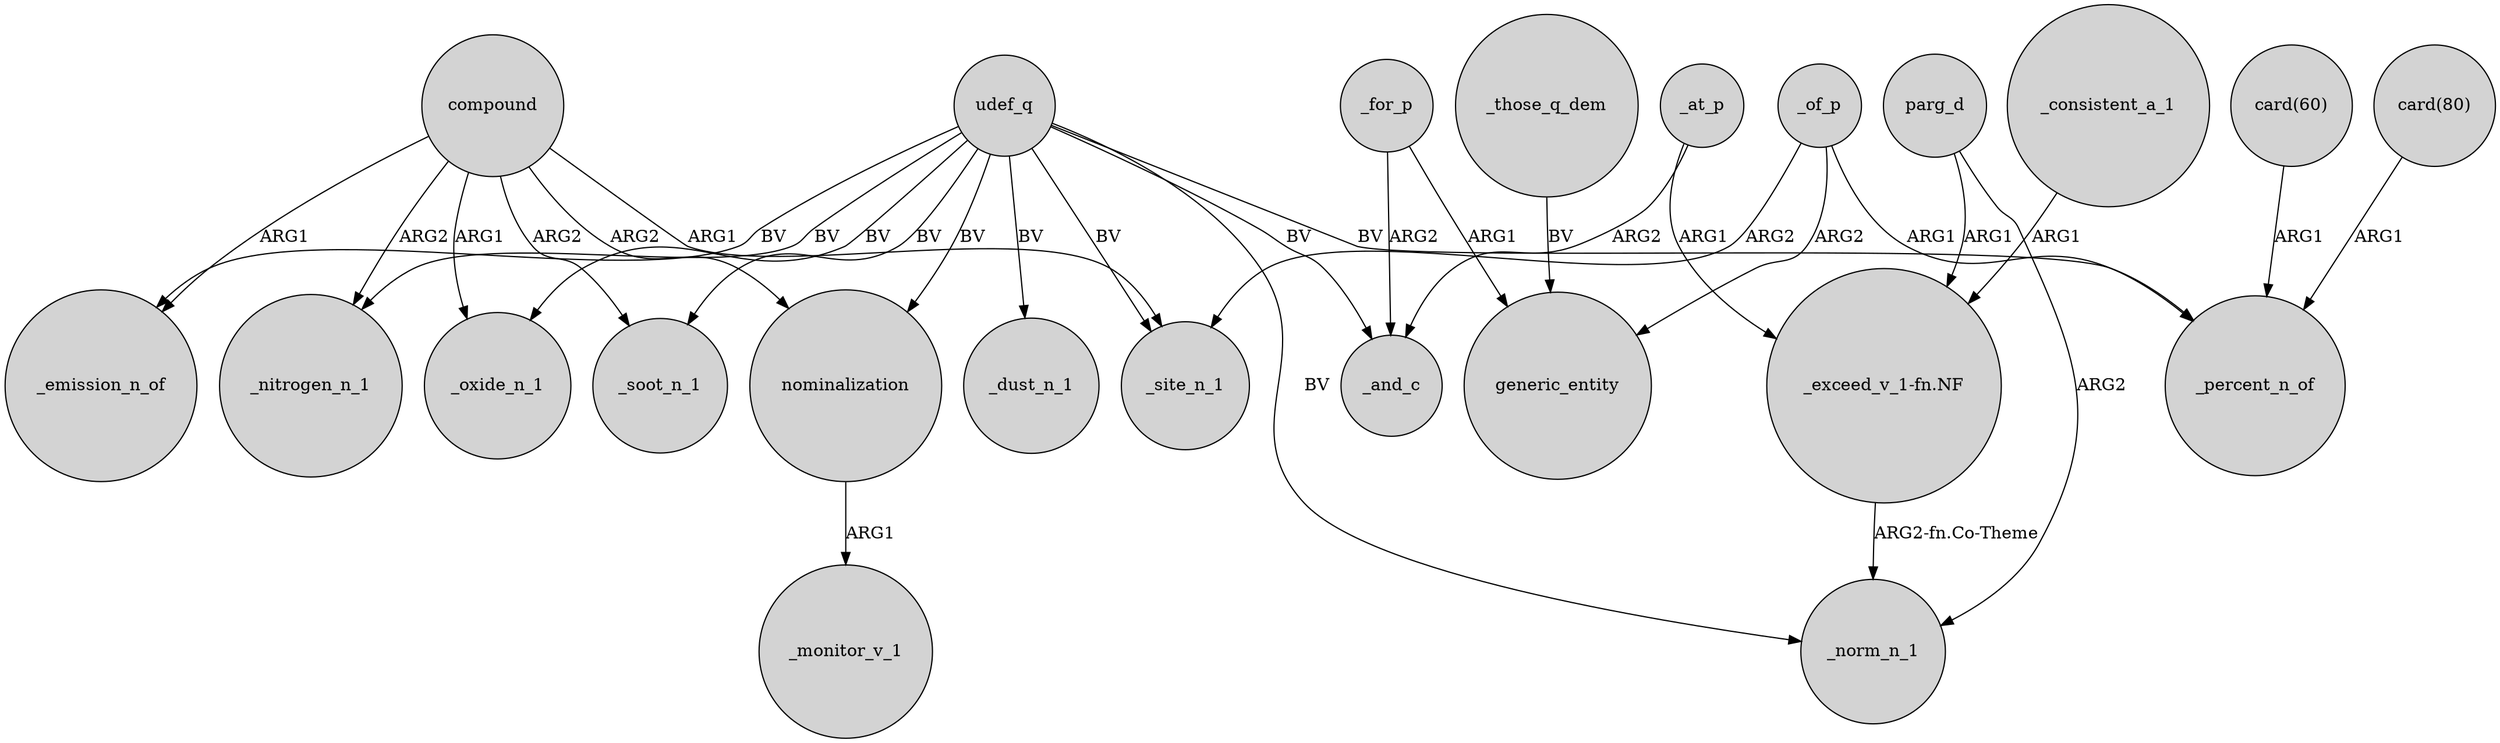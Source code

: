 digraph {
	node [shape=circle style=filled]
	compound -> _nitrogen_n_1 [label=ARG2]
	_of_p -> generic_entity [label=ARG2]
	compound -> _emission_n_of [label=ARG1]
	"card(60)" -> _percent_n_of [label=ARG1]
	udef_q -> _nitrogen_n_1 [label=BV]
	udef_q -> _dust_n_1 [label=BV]
	_for_p -> generic_entity [label=ARG1]
	_for_p -> _and_c [label=ARG2]
	compound -> nominalization [label=ARG2]
	compound -> _oxide_n_1 [label=ARG1]
	parg_d -> "_exceed_v_1-fn.NF" [label=ARG1]
	udef_q -> _soot_n_1 [label=BV]
	parg_d -> _norm_n_1 [label=ARG2]
	_of_p -> _percent_n_of [label=ARG1]
	udef_q -> _site_n_1 [label=BV]
	compound -> _soot_n_1 [label=ARG2]
	_consistent_a_1 -> "_exceed_v_1-fn.NF" [label=ARG1]
	_at_p -> "_exceed_v_1-fn.NF" [label=ARG1]
	udef_q -> _norm_n_1 [label=BV]
	"card(80)" -> _percent_n_of [label=ARG1]
	udef_q -> nominalization [label=BV]
	_of_p -> _site_n_1 [label=ARG2]
	udef_q -> _percent_n_of [label=BV]
	"_exceed_v_1-fn.NF" -> _norm_n_1 [label="ARG2-fn.Co-Theme"]
	udef_q -> _and_c [label=BV]
	compound -> _site_n_1 [label=ARG1]
	udef_q -> _oxide_n_1 [label=BV]
	_at_p -> _and_c [label=ARG2]
	nominalization -> _monitor_v_1 [label=ARG1]
	_those_q_dem -> generic_entity [label=BV]
	udef_q -> _emission_n_of [label=BV]
}
